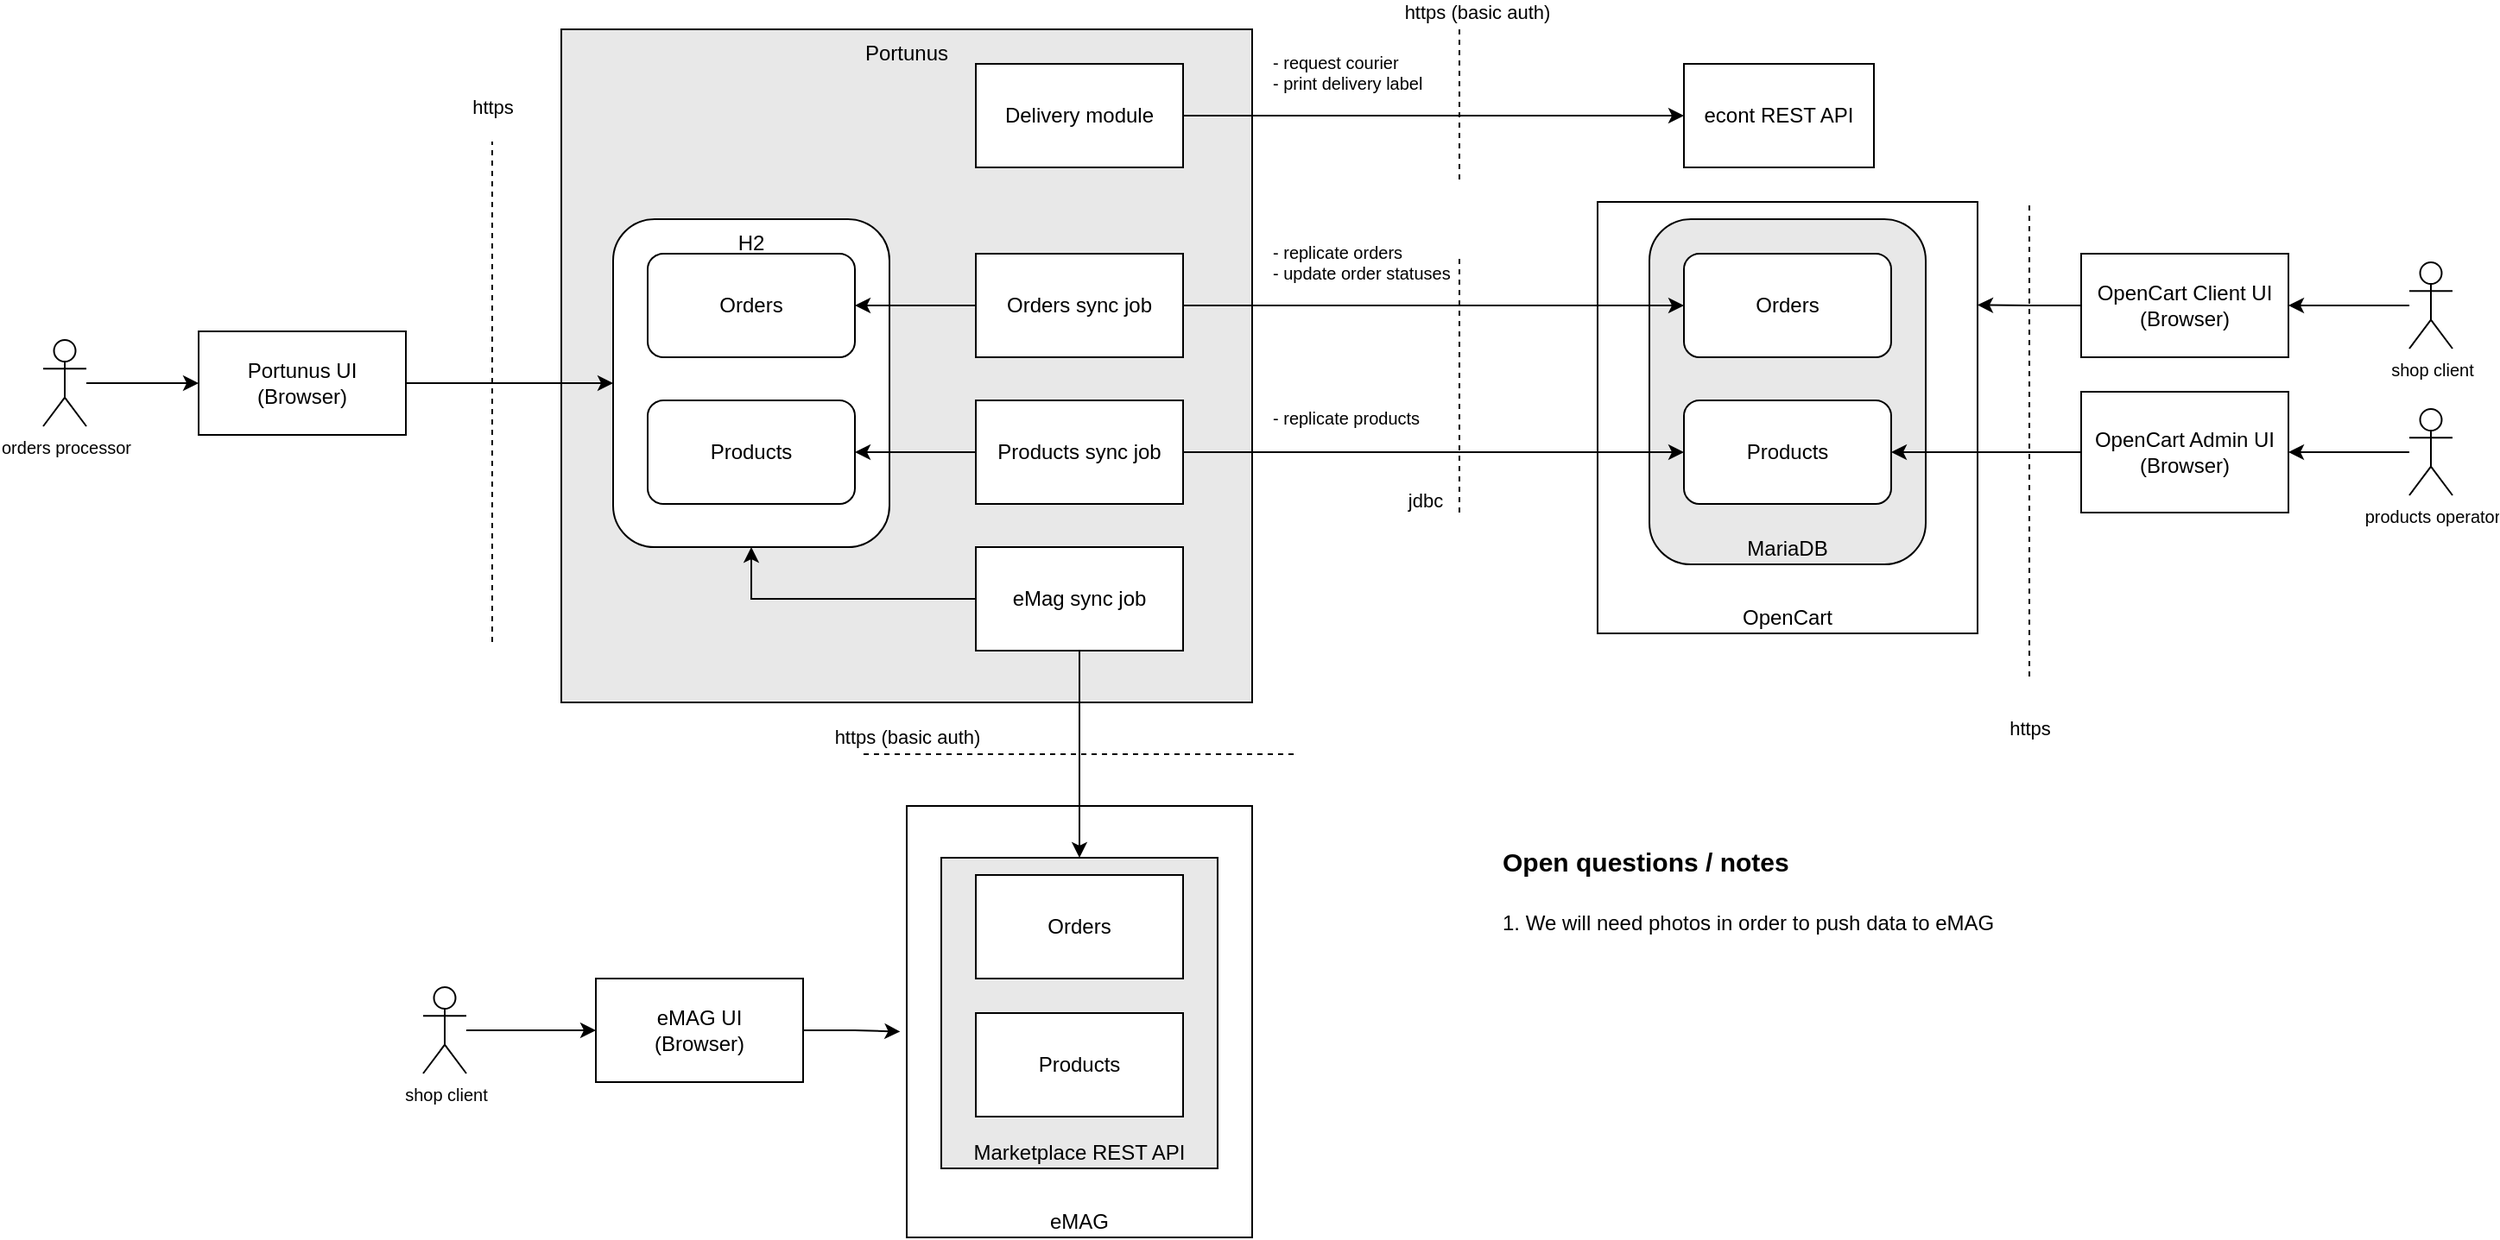 <mxfile version="22.1.16" type="device">
  <diagram name="overview" id="jfaSSI0YDOlwRBaEhNCn">
    <mxGraphModel dx="3130" dy="795" grid="1" gridSize="10" guides="1" tooltips="1" connect="1" arrows="1" fold="1" page="1" pageScale="1" pageWidth="850" pageHeight="1100" math="0" shadow="0">
      <root>
        <mxCell id="0" />
        <mxCell id="1" parent="0" />
        <mxCell id="P3PB628fnjOcMtxx2Tqv-16" value="eMAG" style="rounded=0;whiteSpace=wrap;html=1;verticalAlign=bottom;" vertex="1" parent="1">
          <mxGeometry x="-1170" y="660" width="200" height="250" as="geometry" />
        </mxCell>
        <mxCell id="P3PB628fnjOcMtxx2Tqv-4" value="Marketplace REST API" style="rounded=0;whiteSpace=wrap;html=1;verticalAlign=bottom;fillColor=#E8E8E8;" vertex="1" parent="1">
          <mxGeometry x="-1150" y="690" width="160" height="180" as="geometry" />
        </mxCell>
        <mxCell id="P3PB628fnjOcMtxx2Tqv-13" value="Orders" style="rounded=0;whiteSpace=wrap;html=1;" vertex="1" parent="1">
          <mxGeometry x="-1130" y="700" width="120" height="60" as="geometry" />
        </mxCell>
        <mxCell id="P3PB628fnjOcMtxx2Tqv-14" value="Products" style="rounded=0;whiteSpace=wrap;html=1;" vertex="1" parent="1">
          <mxGeometry x="-1130" y="780" width="120" height="60" as="geometry" />
        </mxCell>
        <mxCell id="P3PB628fnjOcMtxx2Tqv-17" value="Portunus" style="rounded=0;whiteSpace=wrap;html=1;verticalAlign=top;labelBackgroundColor=none;fillColor=#E8E8E8;strokeColor=default;gradientColor=none;" vertex="1" parent="1">
          <mxGeometry x="-1370" y="210" width="400" height="390" as="geometry" />
        </mxCell>
        <mxCell id="P3PB628fnjOcMtxx2Tqv-18" value="H2" style="rounded=1;whiteSpace=wrap;html=1;verticalAlign=top;fillColor=default;" vertex="1" parent="1">
          <mxGeometry x="-1340" y="320" width="160" height="190" as="geometry" />
        </mxCell>
        <mxCell id="P3PB628fnjOcMtxx2Tqv-21" value="Products" style="rounded=1;whiteSpace=wrap;html=1;" vertex="1" parent="1">
          <mxGeometry x="-1320" y="425" width="120" height="60" as="geometry" />
        </mxCell>
        <mxCell id="P3PB628fnjOcMtxx2Tqv-22" value="Orders" style="rounded=1;whiteSpace=wrap;html=1;" vertex="1" parent="1">
          <mxGeometry x="-1320" y="340" width="120" height="60" as="geometry" />
        </mxCell>
        <mxCell id="P3PB628fnjOcMtxx2Tqv-26" value="OpenCart" style="rounded=0;whiteSpace=wrap;html=1;verticalAlign=bottom;" vertex="1" parent="1">
          <mxGeometry x="-770" y="310" width="220" height="250" as="geometry" />
        </mxCell>
        <mxCell id="P3PB628fnjOcMtxx2Tqv-23" value="MariaDB" style="rounded=1;whiteSpace=wrap;html=1;verticalAlign=bottom;fillColor=#E8E8E8;" vertex="1" parent="1">
          <mxGeometry x="-740" y="320" width="160" height="200" as="geometry" />
        </mxCell>
        <mxCell id="P3PB628fnjOcMtxx2Tqv-24" value="Products" style="rounded=1;whiteSpace=wrap;html=1;" vertex="1" parent="1">
          <mxGeometry x="-720" y="425" width="120" height="60" as="geometry" />
        </mxCell>
        <mxCell id="P3PB628fnjOcMtxx2Tqv-25" value="Orders" style="rounded=1;whiteSpace=wrap;html=1;" vertex="1" parent="1">
          <mxGeometry x="-720" y="340" width="120" height="60" as="geometry" />
        </mxCell>
        <mxCell id="P3PB628fnjOcMtxx2Tqv-29" value="OpenCart Client UI&lt;br&gt;(Browser)" style="rounded=0;whiteSpace=wrap;html=1;" vertex="1" parent="1">
          <mxGeometry x="-490" y="340" width="120" height="60" as="geometry" />
        </mxCell>
        <mxCell id="P3PB628fnjOcMtxx2Tqv-129" style="edgeStyle=orthogonalEdgeStyle;rounded=0;orthogonalLoop=1;jettySize=auto;html=1;entryX=1;entryY=0.5;entryDx=0;entryDy=0;" edge="1" parent="1" source="P3PB628fnjOcMtxx2Tqv-30" target="P3PB628fnjOcMtxx2Tqv-31">
          <mxGeometry relative="1" as="geometry" />
        </mxCell>
        <mxCell id="P3PB628fnjOcMtxx2Tqv-30" value="products operator" style="shape=umlActor;verticalLabelPosition=bottom;verticalAlign=top;html=1;outlineConnect=0;fontSize=10;" vertex="1" parent="1">
          <mxGeometry x="-300" y="430" width="25" height="50" as="geometry" />
        </mxCell>
        <mxCell id="P3PB628fnjOcMtxx2Tqv-45" style="edgeStyle=orthogonalEdgeStyle;rounded=0;orthogonalLoop=1;jettySize=auto;html=1;entryX=1;entryY=0.5;entryDx=0;entryDy=0;" edge="1" parent="1" source="P3PB628fnjOcMtxx2Tqv-31" target="P3PB628fnjOcMtxx2Tqv-24">
          <mxGeometry relative="1" as="geometry" />
        </mxCell>
        <mxCell id="P3PB628fnjOcMtxx2Tqv-31" value="OpenCart Admin UI&lt;br&gt;(Browser)" style="rounded=0;whiteSpace=wrap;html=1;" vertex="1" parent="1">
          <mxGeometry x="-490" y="420" width="120" height="70" as="geometry" />
        </mxCell>
        <mxCell id="P3PB628fnjOcMtxx2Tqv-82" style="edgeStyle=orthogonalEdgeStyle;rounded=0;orthogonalLoop=1;jettySize=auto;html=1;entryX=1;entryY=0.5;entryDx=0;entryDy=0;" edge="1" parent="1" source="P3PB628fnjOcMtxx2Tqv-32" target="P3PB628fnjOcMtxx2Tqv-21">
          <mxGeometry relative="1" as="geometry" />
        </mxCell>
        <mxCell id="P3PB628fnjOcMtxx2Tqv-110" style="edgeStyle=orthogonalEdgeStyle;rounded=0;orthogonalLoop=1;jettySize=auto;html=1;entryX=0;entryY=0.5;entryDx=0;entryDy=0;" edge="1" parent="1" source="P3PB628fnjOcMtxx2Tqv-32" target="P3PB628fnjOcMtxx2Tqv-24">
          <mxGeometry relative="1" as="geometry" />
        </mxCell>
        <mxCell id="P3PB628fnjOcMtxx2Tqv-32" value="Products sync job" style="rounded=0;whiteSpace=wrap;html=1;" vertex="1" parent="1">
          <mxGeometry x="-1130" y="425" width="120" height="60" as="geometry" />
        </mxCell>
        <mxCell id="P3PB628fnjOcMtxx2Tqv-50" value="" style="edgeStyle=orthogonalEdgeStyle;rounded=0;orthogonalLoop=1;jettySize=auto;html=1;entryX=0;entryY=0.5;entryDx=0;entryDy=0;" edge="1" parent="1" source="P3PB628fnjOcMtxx2Tqv-33" target="P3PB628fnjOcMtxx2Tqv-25">
          <mxGeometry x="0.091" y="20" relative="1" as="geometry">
            <mxPoint as="offset" />
          </mxGeometry>
        </mxCell>
        <mxCell id="P3PB628fnjOcMtxx2Tqv-83" style="edgeStyle=orthogonalEdgeStyle;rounded=0;orthogonalLoop=1;jettySize=auto;html=1;entryX=1;entryY=0.5;entryDx=0;entryDy=0;" edge="1" parent="1" source="P3PB628fnjOcMtxx2Tqv-33" target="P3PB628fnjOcMtxx2Tqv-22">
          <mxGeometry relative="1" as="geometry" />
        </mxCell>
        <mxCell id="P3PB628fnjOcMtxx2Tqv-33" value="Orders sync job" style="rounded=0;whiteSpace=wrap;html=1;" vertex="1" parent="1">
          <mxGeometry x="-1130" y="340" width="120" height="60" as="geometry" />
        </mxCell>
        <mxCell id="P3PB628fnjOcMtxx2Tqv-52" style="edgeStyle=orthogonalEdgeStyle;rounded=0;orthogonalLoop=1;jettySize=auto;html=1;entryX=0.5;entryY=0;entryDx=0;entryDy=0;" edge="1" parent="1" source="P3PB628fnjOcMtxx2Tqv-34" target="P3PB628fnjOcMtxx2Tqv-4">
          <mxGeometry relative="1" as="geometry" />
        </mxCell>
        <mxCell id="P3PB628fnjOcMtxx2Tqv-84" style="edgeStyle=orthogonalEdgeStyle;rounded=0;orthogonalLoop=1;jettySize=auto;html=1;entryX=0.5;entryY=1;entryDx=0;entryDy=0;" edge="1" parent="1" source="P3PB628fnjOcMtxx2Tqv-34" target="P3PB628fnjOcMtxx2Tqv-18">
          <mxGeometry relative="1" as="geometry" />
        </mxCell>
        <mxCell id="P3PB628fnjOcMtxx2Tqv-34" value="eMag sync job" style="rounded=0;whiteSpace=wrap;html=1;" vertex="1" parent="1">
          <mxGeometry x="-1130" y="510" width="120" height="60" as="geometry" />
        </mxCell>
        <mxCell id="P3PB628fnjOcMtxx2Tqv-93" style="edgeStyle=orthogonalEdgeStyle;rounded=0;orthogonalLoop=1;jettySize=auto;html=1;entryX=0;entryY=0.5;entryDx=0;entryDy=0;" edge="1" parent="1" source="P3PB628fnjOcMtxx2Tqv-36" target="P3PB628fnjOcMtxx2Tqv-18">
          <mxGeometry relative="1" as="geometry" />
        </mxCell>
        <mxCell id="P3PB628fnjOcMtxx2Tqv-36" value="Portunus UI&lt;br&gt;(Browser)" style="rounded=0;whiteSpace=wrap;html=1;" vertex="1" parent="1">
          <mxGeometry x="-1580" y="385" width="120" height="60" as="geometry" />
        </mxCell>
        <mxCell id="P3PB628fnjOcMtxx2Tqv-39" value="https" style="endArrow=none;dashed=1;html=1;rounded=0;verticalAlign=middle;" edge="1" parent="1">
          <mxGeometry x="1" y="20" width="50" height="50" relative="1" as="geometry">
            <mxPoint x="-1410" y="565" as="sourcePoint" />
            <mxPoint x="-1410" y="275" as="targetPoint" />
            <mxPoint x="20" y="-20" as="offset" />
          </mxGeometry>
        </mxCell>
        <mxCell id="P3PB628fnjOcMtxx2Tqv-48" value="https" style="endArrow=none;dashed=1;html=1;rounded=0;verticalAlign=middle;" edge="1" parent="1">
          <mxGeometry x="-1" y="-30" width="50" height="50" relative="1" as="geometry">
            <mxPoint x="-520" y="585" as="sourcePoint" />
            <mxPoint x="-520" y="310" as="targetPoint" />
            <mxPoint x="-30" y="30" as="offset" />
          </mxGeometry>
        </mxCell>
        <mxCell id="P3PB628fnjOcMtxx2Tqv-51" value="jdbc" style="endArrow=none;dashed=1;html=1;rounded=0;verticalAlign=middle;" edge="1" parent="1">
          <mxGeometry x="-0.909" y="20" width="50" height="50" relative="1" as="geometry">
            <mxPoint x="-850" y="490" as="sourcePoint" />
            <mxPoint x="-850" y="340" as="targetPoint" />
            <mxPoint as="offset" />
          </mxGeometry>
        </mxCell>
        <mxCell id="P3PB628fnjOcMtxx2Tqv-53" value="https (basic auth)" style="endArrow=none;dashed=1;html=1;rounded=0;verticalAlign=middle;" edge="1" parent="1">
          <mxGeometry x="-0.8" y="10" width="50" height="50" relative="1" as="geometry">
            <mxPoint x="-1195" y="630" as="sourcePoint" />
            <mxPoint x="-945" y="630" as="targetPoint" />
            <mxPoint as="offset" />
          </mxGeometry>
        </mxCell>
        <mxCell id="P3PB628fnjOcMtxx2Tqv-86" value="&lt;h1&gt;&lt;font style=&quot;font-size: 15px;&quot;&gt;Open questions / notes&lt;/font&gt;&lt;/h1&gt;&lt;p&gt;1. We will need photos in order to push data to eMAG&lt;/p&gt;&lt;p&gt;&lt;br&gt;&lt;/p&gt;" style="text;html=1;strokeColor=none;fillColor=none;spacing=5;spacingTop=-20;whiteSpace=wrap;overflow=hidden;rounded=0;" vertex="1" parent="1">
          <mxGeometry x="-830" y="670" width="320" height="120" as="geometry" />
        </mxCell>
        <mxCell id="P3PB628fnjOcMtxx2Tqv-87" value="- replicate orders&lt;br style=&quot;font-size: 10px;&quot;&gt;&lt;div style=&quot;font-size: 10px;&quot;&gt;&lt;span style=&quot;background-color: initial; font-size: 10px;&quot;&gt;- update order statuses&lt;/span&gt;&lt;/div&gt;" style="text;html=1;strokeColor=none;fillColor=none;align=left;verticalAlign=middle;whiteSpace=wrap;rounded=0;fontSize=10;" vertex="1" parent="1">
          <mxGeometry x="-960" y="330" width="130" height="30" as="geometry" />
        </mxCell>
        <mxCell id="P3PB628fnjOcMtxx2Tqv-88" value="- replicate products" style="text;html=1;strokeColor=none;fillColor=none;align=left;verticalAlign=middle;whiteSpace=wrap;rounded=0;fontSize=10;" vertex="1" parent="1">
          <mxGeometry x="-960" y="420" width="100" height="30" as="geometry" />
        </mxCell>
        <mxCell id="P3PB628fnjOcMtxx2Tqv-101" value="eMAG UI&lt;br&gt;(Browser)" style="rounded=0;whiteSpace=wrap;html=1;" vertex="1" parent="1">
          <mxGeometry x="-1350" y="760" width="120" height="60" as="geometry" />
        </mxCell>
        <mxCell id="P3PB628fnjOcMtxx2Tqv-102" style="edgeStyle=orthogonalEdgeStyle;rounded=0;orthogonalLoop=1;jettySize=auto;html=1;entryX=-0.019;entryY=0.523;entryDx=0;entryDy=0;entryPerimeter=0;" edge="1" parent="1" source="P3PB628fnjOcMtxx2Tqv-101" target="P3PB628fnjOcMtxx2Tqv-16">
          <mxGeometry relative="1" as="geometry" />
        </mxCell>
        <mxCell id="P3PB628fnjOcMtxx2Tqv-104" value="econt REST API" style="rounded=0;whiteSpace=wrap;html=1;" vertex="1" parent="1">
          <mxGeometry x="-720" y="230" width="110" height="60" as="geometry" />
        </mxCell>
        <mxCell id="P3PB628fnjOcMtxx2Tqv-105" value="Delivery module" style="rounded=0;whiteSpace=wrap;html=1;" vertex="1" parent="1">
          <mxGeometry x="-1130" y="230" width="120" height="60" as="geometry" />
        </mxCell>
        <mxCell id="P3PB628fnjOcMtxx2Tqv-109" value="https (basic auth)" style="endArrow=none;dashed=1;html=1;rounded=0;verticalAlign=middle;" edge="1" parent="1">
          <mxGeometry x="-1" y="14" width="50" height="50" relative="1" as="geometry">
            <mxPoint x="-850" y="210" as="sourcePoint" />
            <mxPoint x="-850" y="300" as="targetPoint" />
            <mxPoint x="-4" y="-10" as="offset" />
          </mxGeometry>
        </mxCell>
        <mxCell id="P3PB628fnjOcMtxx2Tqv-114" style="edgeStyle=orthogonalEdgeStyle;rounded=0;orthogonalLoop=1;jettySize=auto;html=1;entryX=1;entryY=0.239;entryDx=0;entryDy=0;entryPerimeter=0;" edge="1" parent="1" source="P3PB628fnjOcMtxx2Tqv-29" target="P3PB628fnjOcMtxx2Tqv-26">
          <mxGeometry relative="1" as="geometry" />
        </mxCell>
        <mxCell id="P3PB628fnjOcMtxx2Tqv-119" style="edgeStyle=orthogonalEdgeStyle;rounded=0;orthogonalLoop=1;jettySize=auto;html=1;" edge="1" parent="1" source="P3PB628fnjOcMtxx2Tqv-105" target="P3PB628fnjOcMtxx2Tqv-104">
          <mxGeometry relative="1" as="geometry" />
        </mxCell>
        <mxCell id="P3PB628fnjOcMtxx2Tqv-120" value="- request courier&lt;br&gt;- print delivery label" style="text;html=1;strokeColor=none;fillColor=none;align=left;verticalAlign=middle;whiteSpace=wrap;rounded=0;fontSize=10;" vertex="1" parent="1">
          <mxGeometry x="-960" y="220" width="130" height="30" as="geometry" />
        </mxCell>
        <mxCell id="P3PB628fnjOcMtxx2Tqv-128" style="edgeStyle=orthogonalEdgeStyle;rounded=0;orthogonalLoop=1;jettySize=auto;html=1;entryX=1;entryY=0.5;entryDx=0;entryDy=0;" edge="1" parent="1" source="P3PB628fnjOcMtxx2Tqv-126" target="P3PB628fnjOcMtxx2Tqv-29">
          <mxGeometry relative="1" as="geometry" />
        </mxCell>
        <mxCell id="P3PB628fnjOcMtxx2Tqv-126" value="shop client" style="shape=umlActor;verticalLabelPosition=bottom;verticalAlign=top;html=1;outlineConnect=0;fontSize=10;" vertex="1" parent="1">
          <mxGeometry x="-300" y="345" width="25" height="50" as="geometry" />
        </mxCell>
        <mxCell id="P3PB628fnjOcMtxx2Tqv-131" style="edgeStyle=orthogonalEdgeStyle;rounded=0;orthogonalLoop=1;jettySize=auto;html=1;" edge="1" parent="1" source="P3PB628fnjOcMtxx2Tqv-130" target="P3PB628fnjOcMtxx2Tqv-101">
          <mxGeometry relative="1" as="geometry" />
        </mxCell>
        <mxCell id="P3PB628fnjOcMtxx2Tqv-130" value="shop client" style="shape=umlActor;verticalLabelPosition=bottom;verticalAlign=top;html=1;outlineConnect=0;fontSize=10;" vertex="1" parent="1">
          <mxGeometry x="-1450" y="765" width="25" height="50" as="geometry" />
        </mxCell>
        <mxCell id="P3PB628fnjOcMtxx2Tqv-133" style="edgeStyle=orthogonalEdgeStyle;rounded=0;orthogonalLoop=1;jettySize=auto;html=1;entryX=0;entryY=0.5;entryDx=0;entryDy=0;" edge="1" parent="1" source="P3PB628fnjOcMtxx2Tqv-132" target="P3PB628fnjOcMtxx2Tqv-36">
          <mxGeometry relative="1" as="geometry" />
        </mxCell>
        <mxCell id="P3PB628fnjOcMtxx2Tqv-132" value="orders processor" style="shape=umlActor;verticalLabelPosition=bottom;verticalAlign=top;html=1;outlineConnect=0;fontSize=10;" vertex="1" parent="1">
          <mxGeometry x="-1670" y="390" width="25" height="50" as="geometry" />
        </mxCell>
      </root>
    </mxGraphModel>
  </diagram>
</mxfile>

